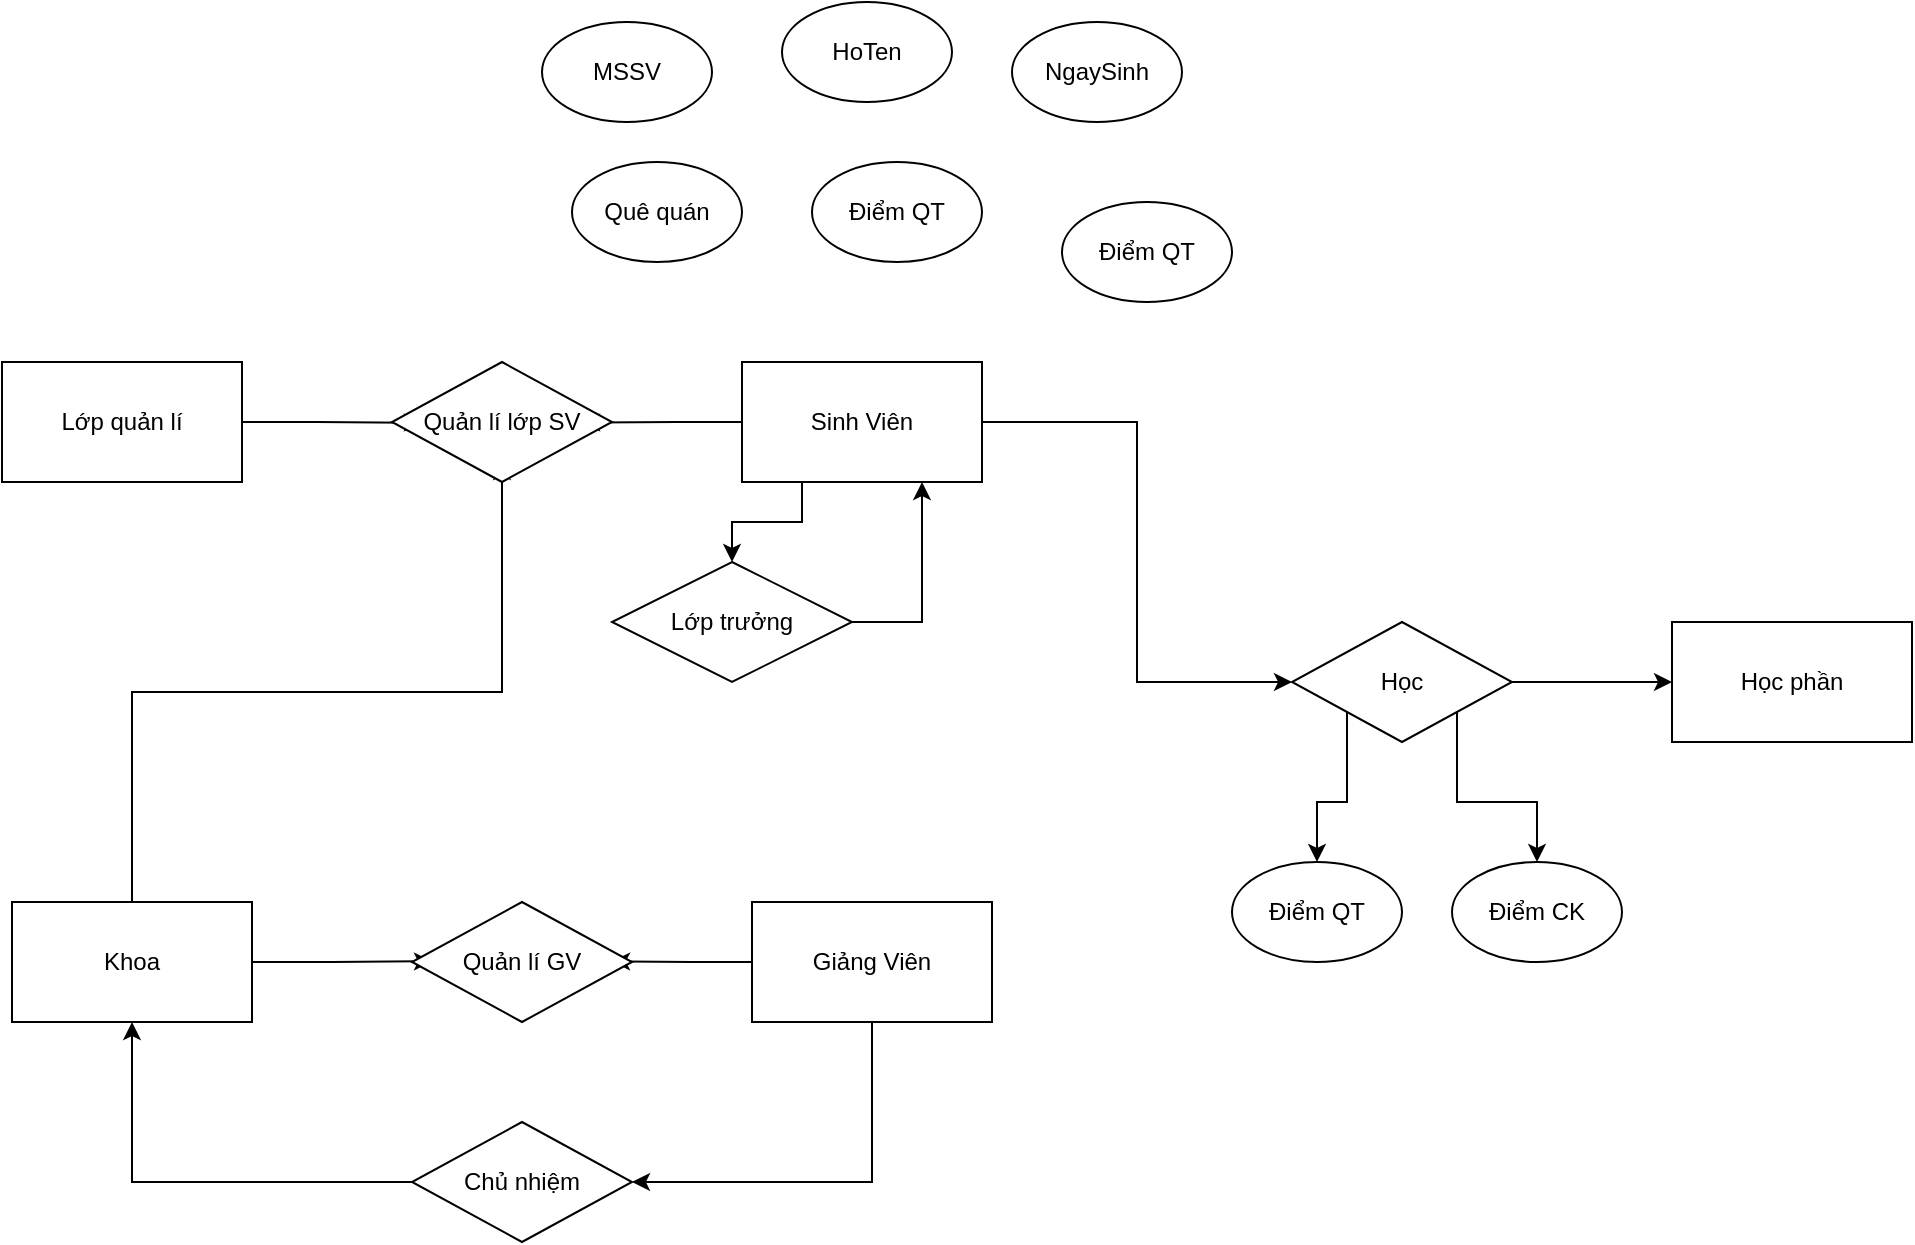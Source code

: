<mxfile version="21.2.1" type="github">
  <diagram id="C5RBs43oDa-KdzZeNtuy" name="Page-1">
    <mxGraphModel dx="1400" dy="787" grid="1" gridSize="10" guides="1" tooltips="1" connect="1" arrows="1" fold="1" page="1" pageScale="1" pageWidth="1169" pageHeight="827" math="0" shadow="0">
      <root>
        <mxCell id="WIyWlLk6GJQsqaUBKTNV-0" />
        <mxCell id="WIyWlLk6GJQsqaUBKTNV-1" parent="WIyWlLk6GJQsqaUBKTNV-0" />
        <mxCell id="Zs0k1_6YK3kXZUN5zw4k-17" style="edgeStyle=orthogonalEdgeStyle;rounded=0;orthogonalLoop=1;jettySize=auto;html=1;exitX=0;exitY=0.5;exitDx=0;exitDy=0;entryX=0.864;entryY=0.506;entryDx=0;entryDy=0;entryPerimeter=0;" edge="1" parent="WIyWlLk6GJQsqaUBKTNV-1" source="Zs0k1_6YK3kXZUN5zw4k-2" target="Zs0k1_6YK3kXZUN5zw4k-14">
          <mxGeometry relative="1" as="geometry" />
        </mxCell>
        <mxCell id="Zs0k1_6YK3kXZUN5zw4k-47" style="edgeStyle=orthogonalEdgeStyle;rounded=0;orthogonalLoop=1;jettySize=auto;html=1;exitX=1;exitY=0.5;exitDx=0;exitDy=0;entryX=0;entryY=0.5;entryDx=0;entryDy=0;" edge="1" parent="WIyWlLk6GJQsqaUBKTNV-1" source="Zs0k1_6YK3kXZUN5zw4k-2" target="Zs0k1_6YK3kXZUN5zw4k-46">
          <mxGeometry relative="1" as="geometry" />
        </mxCell>
        <mxCell id="Zs0k1_6YK3kXZUN5zw4k-56" style="edgeStyle=orthogonalEdgeStyle;rounded=0;orthogonalLoop=1;jettySize=auto;html=1;exitX=0.25;exitY=1;exitDx=0;exitDy=0;" edge="1" parent="WIyWlLk6GJQsqaUBKTNV-1" source="Zs0k1_6YK3kXZUN5zw4k-2" target="Zs0k1_6YK3kXZUN5zw4k-42">
          <mxGeometry relative="1" as="geometry" />
        </mxCell>
        <mxCell id="Zs0k1_6YK3kXZUN5zw4k-2" value="Sinh Viên" style="rounded=0;whiteSpace=wrap;html=1;" vertex="1" parent="WIyWlLk6GJQsqaUBKTNV-1">
          <mxGeometry x="450" y="240" width="120" height="60" as="geometry" />
        </mxCell>
        <mxCell id="Zs0k1_6YK3kXZUN5zw4k-23" style="edgeStyle=orthogonalEdgeStyle;rounded=0;orthogonalLoop=1;jettySize=auto;html=1;exitX=0;exitY=0.5;exitDx=0;exitDy=0;entryX=0.909;entryY=0.494;entryDx=0;entryDy=0;entryPerimeter=0;" edge="1" parent="WIyWlLk6GJQsqaUBKTNV-1" source="Zs0k1_6YK3kXZUN5zw4k-3" target="Zs0k1_6YK3kXZUN5zw4k-22">
          <mxGeometry relative="1" as="geometry" />
        </mxCell>
        <mxCell id="Zs0k1_6YK3kXZUN5zw4k-26" style="edgeStyle=orthogonalEdgeStyle;rounded=0;orthogonalLoop=1;jettySize=auto;html=1;exitX=0.5;exitY=1;exitDx=0;exitDy=0;entryX=1;entryY=0.5;entryDx=0;entryDy=0;" edge="1" parent="WIyWlLk6GJQsqaUBKTNV-1" source="Zs0k1_6YK3kXZUN5zw4k-3" target="Zs0k1_6YK3kXZUN5zw4k-25">
          <mxGeometry relative="1" as="geometry" />
        </mxCell>
        <mxCell id="Zs0k1_6YK3kXZUN5zw4k-3" value="Giảng Viên" style="rounded=0;whiteSpace=wrap;html=1;" vertex="1" parent="WIyWlLk6GJQsqaUBKTNV-1">
          <mxGeometry x="455" y="510" width="120" height="60" as="geometry" />
        </mxCell>
        <mxCell id="Zs0k1_6YK3kXZUN5zw4k-24" style="edgeStyle=orthogonalEdgeStyle;rounded=0;orthogonalLoop=1;jettySize=auto;html=1;exitX=1;exitY=0.5;exitDx=0;exitDy=0;entryX=0.091;entryY=0.494;entryDx=0;entryDy=0;entryPerimeter=0;" edge="1" parent="WIyWlLk6GJQsqaUBKTNV-1" source="Zs0k1_6YK3kXZUN5zw4k-5" target="Zs0k1_6YK3kXZUN5zw4k-22">
          <mxGeometry relative="1" as="geometry" />
        </mxCell>
        <mxCell id="Zs0k1_6YK3kXZUN5zw4k-30" style="edgeStyle=orthogonalEdgeStyle;rounded=0;orthogonalLoop=1;jettySize=auto;html=1;exitX=0.5;exitY=0;exitDx=0;exitDy=0;entryX=0.5;entryY=0.833;entryDx=0;entryDy=0;entryPerimeter=0;" edge="1" parent="WIyWlLk6GJQsqaUBKTNV-1" source="Zs0k1_6YK3kXZUN5zw4k-5" target="Zs0k1_6YK3kXZUN5zw4k-14">
          <mxGeometry relative="1" as="geometry" />
        </mxCell>
        <mxCell id="Zs0k1_6YK3kXZUN5zw4k-5" value="Khoa" style="rounded=0;whiteSpace=wrap;html=1;" vertex="1" parent="WIyWlLk6GJQsqaUBKTNV-1">
          <mxGeometry x="85" y="510" width="120" height="60" as="geometry" />
        </mxCell>
        <mxCell id="Zs0k1_6YK3kXZUN5zw4k-18" style="edgeStyle=orthogonalEdgeStyle;rounded=0;orthogonalLoop=1;jettySize=auto;html=1;exitX=1;exitY=0.5;exitDx=0;exitDy=0;entryX=0.136;entryY=0.506;entryDx=0;entryDy=0;entryPerimeter=0;" edge="1" parent="WIyWlLk6GJQsqaUBKTNV-1" source="Zs0k1_6YK3kXZUN5zw4k-7" target="Zs0k1_6YK3kXZUN5zw4k-14">
          <mxGeometry relative="1" as="geometry" />
        </mxCell>
        <mxCell id="Zs0k1_6YK3kXZUN5zw4k-7" value="Lớp quản lí" style="rounded=0;whiteSpace=wrap;html=1;" vertex="1" parent="WIyWlLk6GJQsqaUBKTNV-1">
          <mxGeometry x="80" y="240" width="120" height="60" as="geometry" />
        </mxCell>
        <mxCell id="Zs0k1_6YK3kXZUN5zw4k-14" value="Quản lí lớp SV" style="rhombus;whiteSpace=wrap;html=1;" vertex="1" parent="WIyWlLk6GJQsqaUBKTNV-1">
          <mxGeometry x="275" y="240" width="110" height="60" as="geometry" />
        </mxCell>
        <mxCell id="Zs0k1_6YK3kXZUN5zw4k-22" value="Quản lí GV" style="rhombus;whiteSpace=wrap;html=1;" vertex="1" parent="WIyWlLk6GJQsqaUBKTNV-1">
          <mxGeometry x="285" y="510" width="110" height="60" as="geometry" />
        </mxCell>
        <mxCell id="Zs0k1_6YK3kXZUN5zw4k-28" style="edgeStyle=orthogonalEdgeStyle;rounded=0;orthogonalLoop=1;jettySize=auto;html=1;exitX=0;exitY=0.5;exitDx=0;exitDy=0;entryX=0.5;entryY=1;entryDx=0;entryDy=0;" edge="1" parent="WIyWlLk6GJQsqaUBKTNV-1" source="Zs0k1_6YK3kXZUN5zw4k-25" target="Zs0k1_6YK3kXZUN5zw4k-5">
          <mxGeometry relative="1" as="geometry" />
        </mxCell>
        <mxCell id="Zs0k1_6YK3kXZUN5zw4k-25" value="Chủ nhiệm" style="rhombus;whiteSpace=wrap;html=1;" vertex="1" parent="WIyWlLk6GJQsqaUBKTNV-1">
          <mxGeometry x="285" y="620" width="110" height="60" as="geometry" />
        </mxCell>
        <mxCell id="Zs0k1_6YK3kXZUN5zw4k-40" value="Học phần" style="rounded=0;whiteSpace=wrap;html=1;" vertex="1" parent="WIyWlLk6GJQsqaUBKTNV-1">
          <mxGeometry x="915" y="370" width="120" height="60" as="geometry" />
        </mxCell>
        <mxCell id="Zs0k1_6YK3kXZUN5zw4k-57" style="edgeStyle=orthogonalEdgeStyle;rounded=0;orthogonalLoop=1;jettySize=auto;html=1;exitX=1;exitY=0.5;exitDx=0;exitDy=0;entryX=0.75;entryY=1;entryDx=0;entryDy=0;" edge="1" parent="WIyWlLk6GJQsqaUBKTNV-1" source="Zs0k1_6YK3kXZUN5zw4k-42" target="Zs0k1_6YK3kXZUN5zw4k-2">
          <mxGeometry relative="1" as="geometry" />
        </mxCell>
        <mxCell id="Zs0k1_6YK3kXZUN5zw4k-42" value="Lớp trưởng" style="rhombus;whiteSpace=wrap;html=1;" vertex="1" parent="WIyWlLk6GJQsqaUBKTNV-1">
          <mxGeometry x="385" y="340" width="120" height="60" as="geometry" />
        </mxCell>
        <mxCell id="Zs0k1_6YK3kXZUN5zw4k-48" style="edgeStyle=orthogonalEdgeStyle;rounded=0;orthogonalLoop=1;jettySize=auto;html=1;exitX=1;exitY=0.5;exitDx=0;exitDy=0;" edge="1" parent="WIyWlLk6GJQsqaUBKTNV-1" source="Zs0k1_6YK3kXZUN5zw4k-46" target="Zs0k1_6YK3kXZUN5zw4k-40">
          <mxGeometry relative="1" as="geometry" />
        </mxCell>
        <mxCell id="Zs0k1_6YK3kXZUN5zw4k-54" style="edgeStyle=orthogonalEdgeStyle;rounded=0;orthogonalLoop=1;jettySize=auto;html=1;exitX=0;exitY=1;exitDx=0;exitDy=0;" edge="1" parent="WIyWlLk6GJQsqaUBKTNV-1" source="Zs0k1_6YK3kXZUN5zw4k-46" target="Zs0k1_6YK3kXZUN5zw4k-50">
          <mxGeometry relative="1" as="geometry" />
        </mxCell>
        <mxCell id="Zs0k1_6YK3kXZUN5zw4k-55" style="edgeStyle=orthogonalEdgeStyle;rounded=0;orthogonalLoop=1;jettySize=auto;html=1;exitX=1;exitY=1;exitDx=0;exitDy=0;" edge="1" parent="WIyWlLk6GJQsqaUBKTNV-1" source="Zs0k1_6YK3kXZUN5zw4k-46" target="Zs0k1_6YK3kXZUN5zw4k-51">
          <mxGeometry relative="1" as="geometry" />
        </mxCell>
        <mxCell id="Zs0k1_6YK3kXZUN5zw4k-46" value="Học" style="rhombus;whiteSpace=wrap;html=1;" vertex="1" parent="WIyWlLk6GJQsqaUBKTNV-1">
          <mxGeometry x="725" y="370" width="110" height="60" as="geometry" />
        </mxCell>
        <mxCell id="Zs0k1_6YK3kXZUN5zw4k-50" value="Điểm QT" style="ellipse;whiteSpace=wrap;html=1;" vertex="1" parent="WIyWlLk6GJQsqaUBKTNV-1">
          <mxGeometry x="695" y="490" width="85" height="50" as="geometry" />
        </mxCell>
        <mxCell id="Zs0k1_6YK3kXZUN5zw4k-51" value="Điểm CK" style="ellipse;whiteSpace=wrap;html=1;" vertex="1" parent="WIyWlLk6GJQsqaUBKTNV-1">
          <mxGeometry x="805" y="490" width="85" height="50" as="geometry" />
        </mxCell>
        <mxCell id="Zs0k1_6YK3kXZUN5zw4k-58" value="MSSV" style="ellipse;whiteSpace=wrap;html=1;" vertex="1" parent="WIyWlLk6GJQsqaUBKTNV-1">
          <mxGeometry x="350" y="70" width="85" height="50" as="geometry" />
        </mxCell>
        <mxCell id="Zs0k1_6YK3kXZUN5zw4k-59" value="HoTen" style="ellipse;whiteSpace=wrap;html=1;" vertex="1" parent="WIyWlLk6GJQsqaUBKTNV-1">
          <mxGeometry x="470" y="60" width="85" height="50" as="geometry" />
        </mxCell>
        <mxCell id="Zs0k1_6YK3kXZUN5zw4k-60" value="NgaySinh" style="ellipse;whiteSpace=wrap;html=1;" vertex="1" parent="WIyWlLk6GJQsqaUBKTNV-1">
          <mxGeometry x="585" y="70" width="85" height="50" as="geometry" />
        </mxCell>
        <mxCell id="Zs0k1_6YK3kXZUN5zw4k-61" value="Quê quán" style="ellipse;whiteSpace=wrap;html=1;" vertex="1" parent="WIyWlLk6GJQsqaUBKTNV-1">
          <mxGeometry x="365" y="140" width="85" height="50" as="geometry" />
        </mxCell>
        <mxCell id="Zs0k1_6YK3kXZUN5zw4k-62" value="Điểm QT" style="ellipse;whiteSpace=wrap;html=1;" vertex="1" parent="WIyWlLk6GJQsqaUBKTNV-1">
          <mxGeometry x="485" y="140" width="85" height="50" as="geometry" />
        </mxCell>
        <mxCell id="Zs0k1_6YK3kXZUN5zw4k-63" value="Điểm QT" style="ellipse;whiteSpace=wrap;html=1;" vertex="1" parent="WIyWlLk6GJQsqaUBKTNV-1">
          <mxGeometry x="610" y="160" width="85" height="50" as="geometry" />
        </mxCell>
      </root>
    </mxGraphModel>
  </diagram>
</mxfile>

